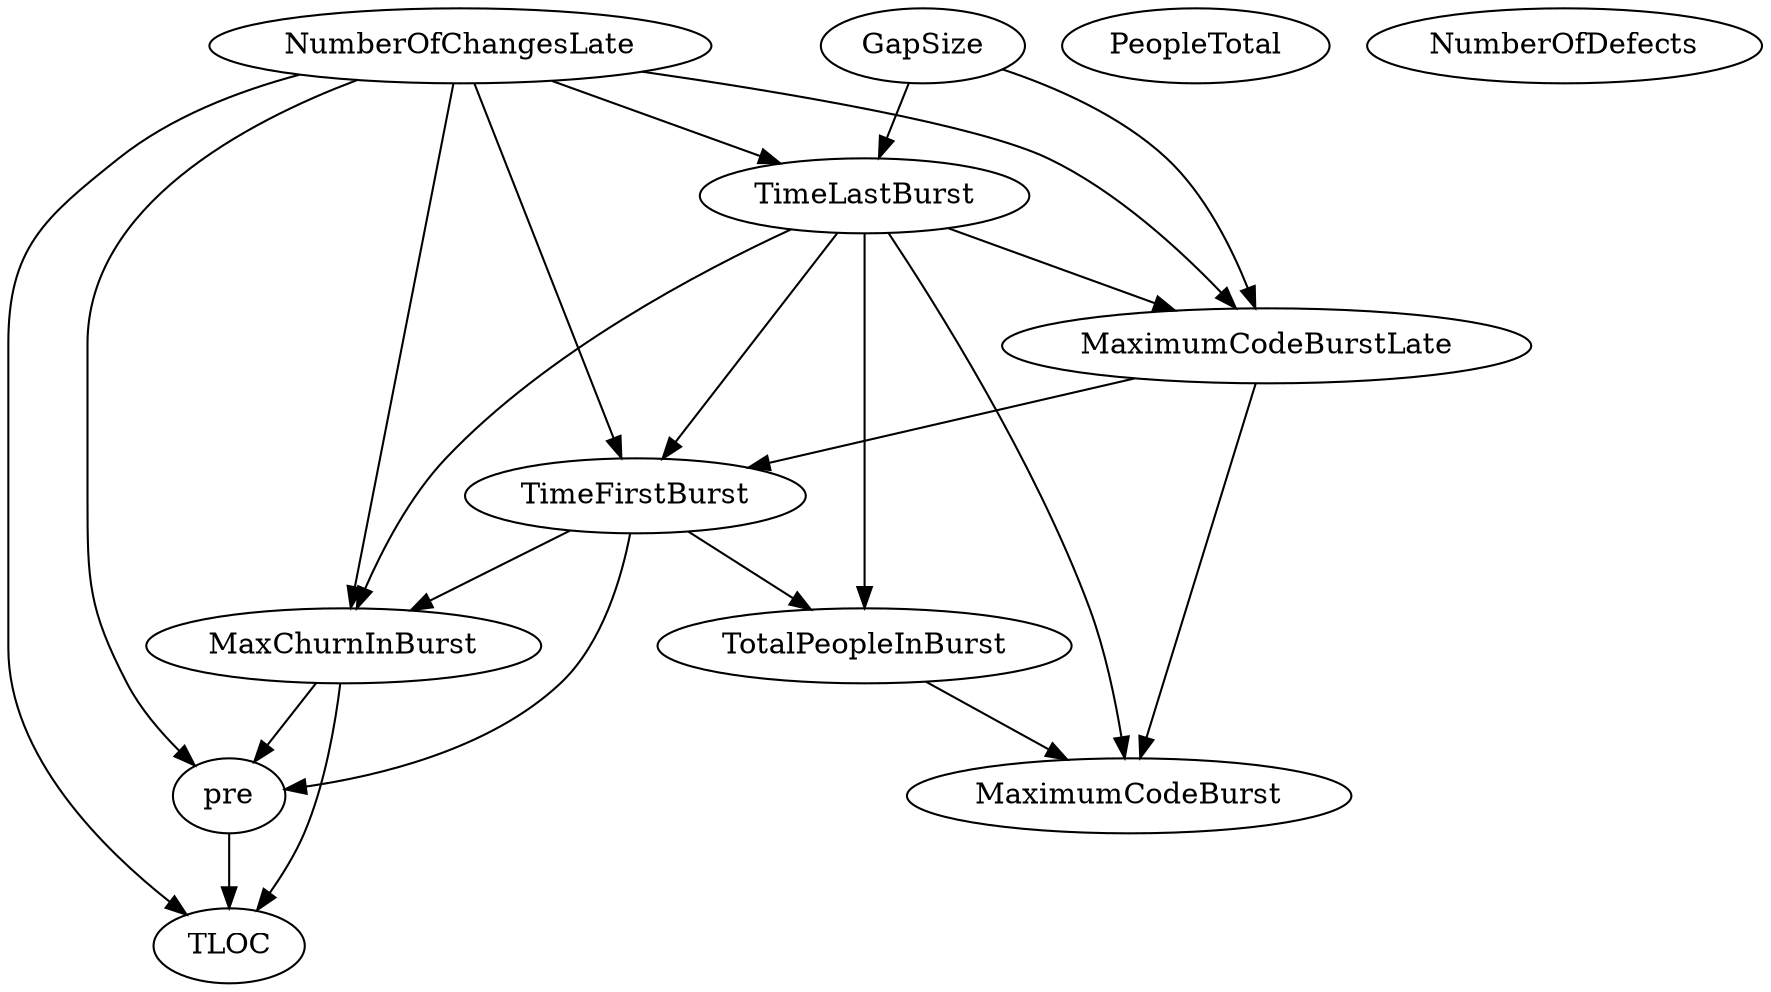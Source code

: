 digraph {
   NumberOfChangesLate;
   PeopleTotal;
   NumberOfDefects;
   GapSize;
   MaximumCodeBurstLate;
   TimeLastBurst;
   TimeFirstBurst;
   MaxChurnInBurst;
   pre;
   TLOC;
   MaximumCodeBurst;
   TotalPeopleInBurst;
   NumberOfChangesLate -> MaximumCodeBurstLate;
   NumberOfChangesLate -> TimeLastBurst;
   NumberOfChangesLate -> TimeFirstBurst;
   NumberOfChangesLate -> MaxChurnInBurst;
   NumberOfChangesLate -> pre;
   NumberOfChangesLate -> TLOC;
   GapSize -> MaximumCodeBurstLate;
   GapSize -> TimeLastBurst;
   MaximumCodeBurstLate -> TimeFirstBurst;
   MaximumCodeBurstLate -> MaximumCodeBurst;
   TimeLastBurst -> MaximumCodeBurstLate;
   TimeLastBurst -> TimeFirstBurst;
   TimeLastBurst -> MaxChurnInBurst;
   TimeLastBurst -> MaximumCodeBurst;
   TimeLastBurst -> TotalPeopleInBurst;
   TimeFirstBurst -> MaxChurnInBurst;
   TimeFirstBurst -> pre;
   TimeFirstBurst -> TotalPeopleInBurst;
   MaxChurnInBurst -> pre;
   MaxChurnInBurst -> TLOC;
   pre -> TLOC;
   TotalPeopleInBurst -> MaximumCodeBurst;
}
